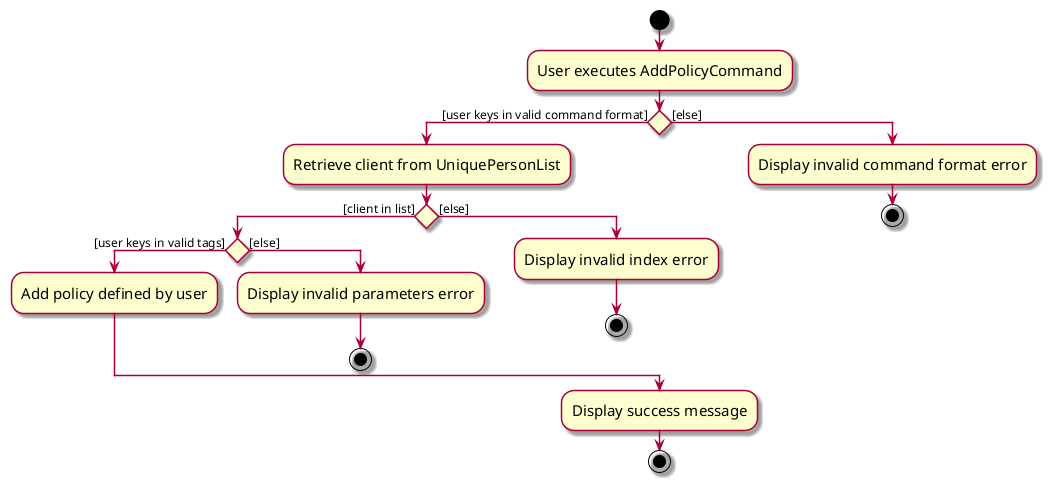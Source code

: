 @startuml
'https://plantuml.com/activity-diagram-beta
skin rose
skinparam ActivityFontSize 15
skinparam ArrowFontSize 12
start
:User executes AddPolicyCommand;

if () then ([user keys in valid command format])
    :Retrieve client from UniquePersonList;
    if () then ([client in list])

        if () then([user keys in valid tags])
            :Add policy defined by user;
        else ([else])
            :Display invalid parameters error;
        stop
        endif
    else ([else])
        :Display invalid index error;
    stop
    endif
else ([else])
    :Display invalid command format error;
stop
endif
:Display success message;
stop
@enduml
